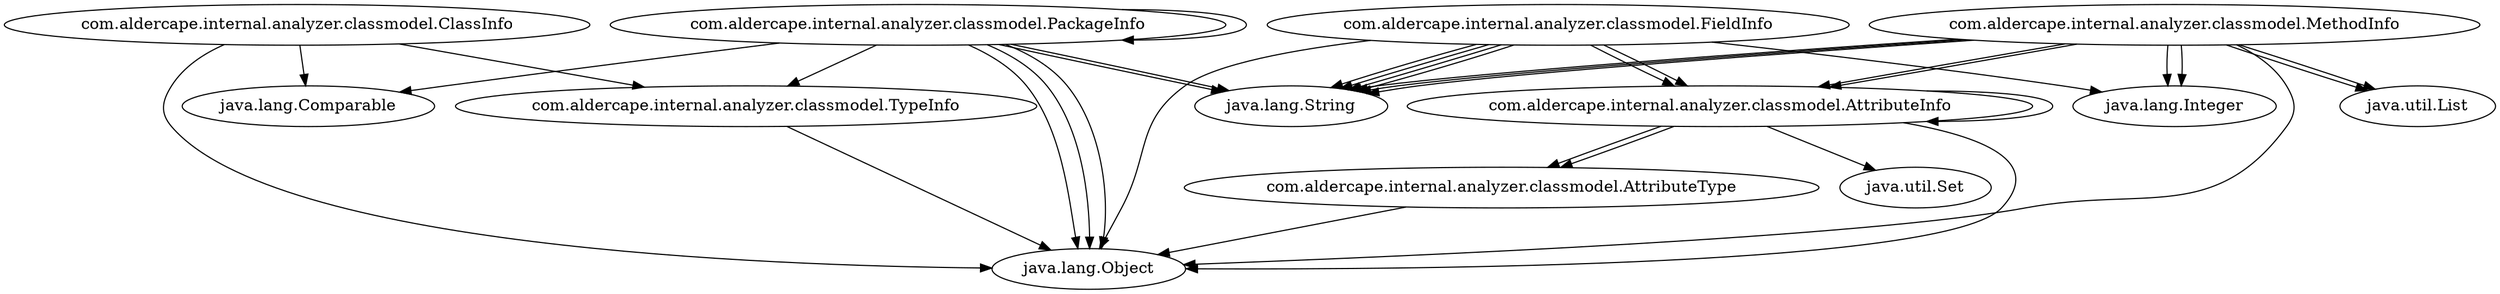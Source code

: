digraph G {
"com.aldercape.internal.analyzer.classmodel.AttributeInfo" [label="com.aldercape.internal.analyzer.classmodel.AttributeInfo"];
"com.aldercape.internal.analyzer.classmodel.AttributeType" [label="com.aldercape.internal.analyzer.classmodel.AttributeType"];
"com.aldercape.internal.analyzer.classmodel.ClassInfo" [label="com.aldercape.internal.analyzer.classmodel.ClassInfo"];
"com.aldercape.internal.analyzer.classmodel.FieldInfo" [label="com.aldercape.internal.analyzer.classmodel.FieldInfo"];
"com.aldercape.internal.analyzer.classmodel.MethodInfo" [label="com.aldercape.internal.analyzer.classmodel.MethodInfo"];
"com.aldercape.internal.analyzer.classmodel.PackageInfo" [label="com.aldercape.internal.analyzer.classmodel.PackageInfo"];
"com.aldercape.internal.analyzer.classmodel.TypeInfo" [label="com.aldercape.internal.analyzer.classmodel.TypeInfo"];
"com.aldercape.internal.analyzer.classmodel.AttributeInfo" -> "com.aldercape.internal.analyzer.classmodel.AttributeType";
"com.aldercape.internal.analyzer.classmodel.AttributeInfo" -> "com.aldercape.internal.analyzer.classmodel.AttributeType";
"com.aldercape.internal.analyzer.classmodel.AttributeInfo" -> "java.lang.Object";
"com.aldercape.internal.analyzer.classmodel.AttributeInfo" -> "com.aldercape.internal.analyzer.classmodel.AttributeInfo";
"com.aldercape.internal.analyzer.classmodel.AttributeInfo" -> "java.util.Set";
"com.aldercape.internal.analyzer.classmodel.AttributeType" -> "java.lang.Object";
"com.aldercape.internal.analyzer.classmodel.ClassInfo" -> "java.lang.Object";
"com.aldercape.internal.analyzer.classmodel.ClassInfo" -> "java.lang.Comparable";
"com.aldercape.internal.analyzer.classmodel.ClassInfo" -> "com.aldercape.internal.analyzer.classmodel.TypeInfo";
"com.aldercape.internal.analyzer.classmodel.FieldInfo" -> "com.aldercape.internal.analyzer.classmodel.AttributeInfo";
"com.aldercape.internal.analyzer.classmodel.FieldInfo" -> "java.lang.String";
"com.aldercape.internal.analyzer.classmodel.FieldInfo" -> "java.lang.Integer";
"com.aldercape.internal.analyzer.classmodel.FieldInfo" -> "com.aldercape.internal.analyzer.classmodel.AttributeInfo";
"com.aldercape.internal.analyzer.classmodel.FieldInfo" -> "java.lang.String";
"com.aldercape.internal.analyzer.classmodel.FieldInfo" -> "java.lang.String";
"com.aldercape.internal.analyzer.classmodel.FieldInfo" -> "java.lang.String";
"com.aldercape.internal.analyzer.classmodel.FieldInfo" -> "java.lang.Object";
"com.aldercape.internal.analyzer.classmodel.MethodInfo" -> "com.aldercape.internal.analyzer.classmodel.AttributeInfo";
"com.aldercape.internal.analyzer.classmodel.MethodInfo" -> "java.lang.String";
"com.aldercape.internal.analyzer.classmodel.MethodInfo" -> "java.lang.Integer";
"com.aldercape.internal.analyzer.classmodel.MethodInfo" -> "java.lang.Integer";
"com.aldercape.internal.analyzer.classmodel.MethodInfo" -> "java.lang.String";
"com.aldercape.internal.analyzer.classmodel.MethodInfo" -> "java.util.List";
"com.aldercape.internal.analyzer.classmodel.MethodInfo" -> "java.lang.Object";
"com.aldercape.internal.analyzer.classmodel.MethodInfo" -> "java.util.List";
"com.aldercape.internal.analyzer.classmodel.MethodInfo" -> "com.aldercape.internal.analyzer.classmodel.AttributeInfo";
"com.aldercape.internal.analyzer.classmodel.MethodInfo" -> "java.lang.String";
"com.aldercape.internal.analyzer.classmodel.PackageInfo" -> "java.lang.Object";
"com.aldercape.internal.analyzer.classmodel.PackageInfo" -> "java.lang.Comparable";
"com.aldercape.internal.analyzer.classmodel.PackageInfo" -> "java.lang.Object";
"com.aldercape.internal.analyzer.classmodel.PackageInfo" -> "java.lang.String";
"com.aldercape.internal.analyzer.classmodel.PackageInfo" -> "java.lang.String";
"com.aldercape.internal.analyzer.classmodel.PackageInfo" -> "com.aldercape.internal.analyzer.classmodel.TypeInfo";
"com.aldercape.internal.analyzer.classmodel.PackageInfo" -> "java.lang.Object";
"com.aldercape.internal.analyzer.classmodel.PackageInfo" -> "com.aldercape.internal.analyzer.classmodel.PackageInfo";
"com.aldercape.internal.analyzer.classmodel.TypeInfo" -> "java.lang.Object";
}
